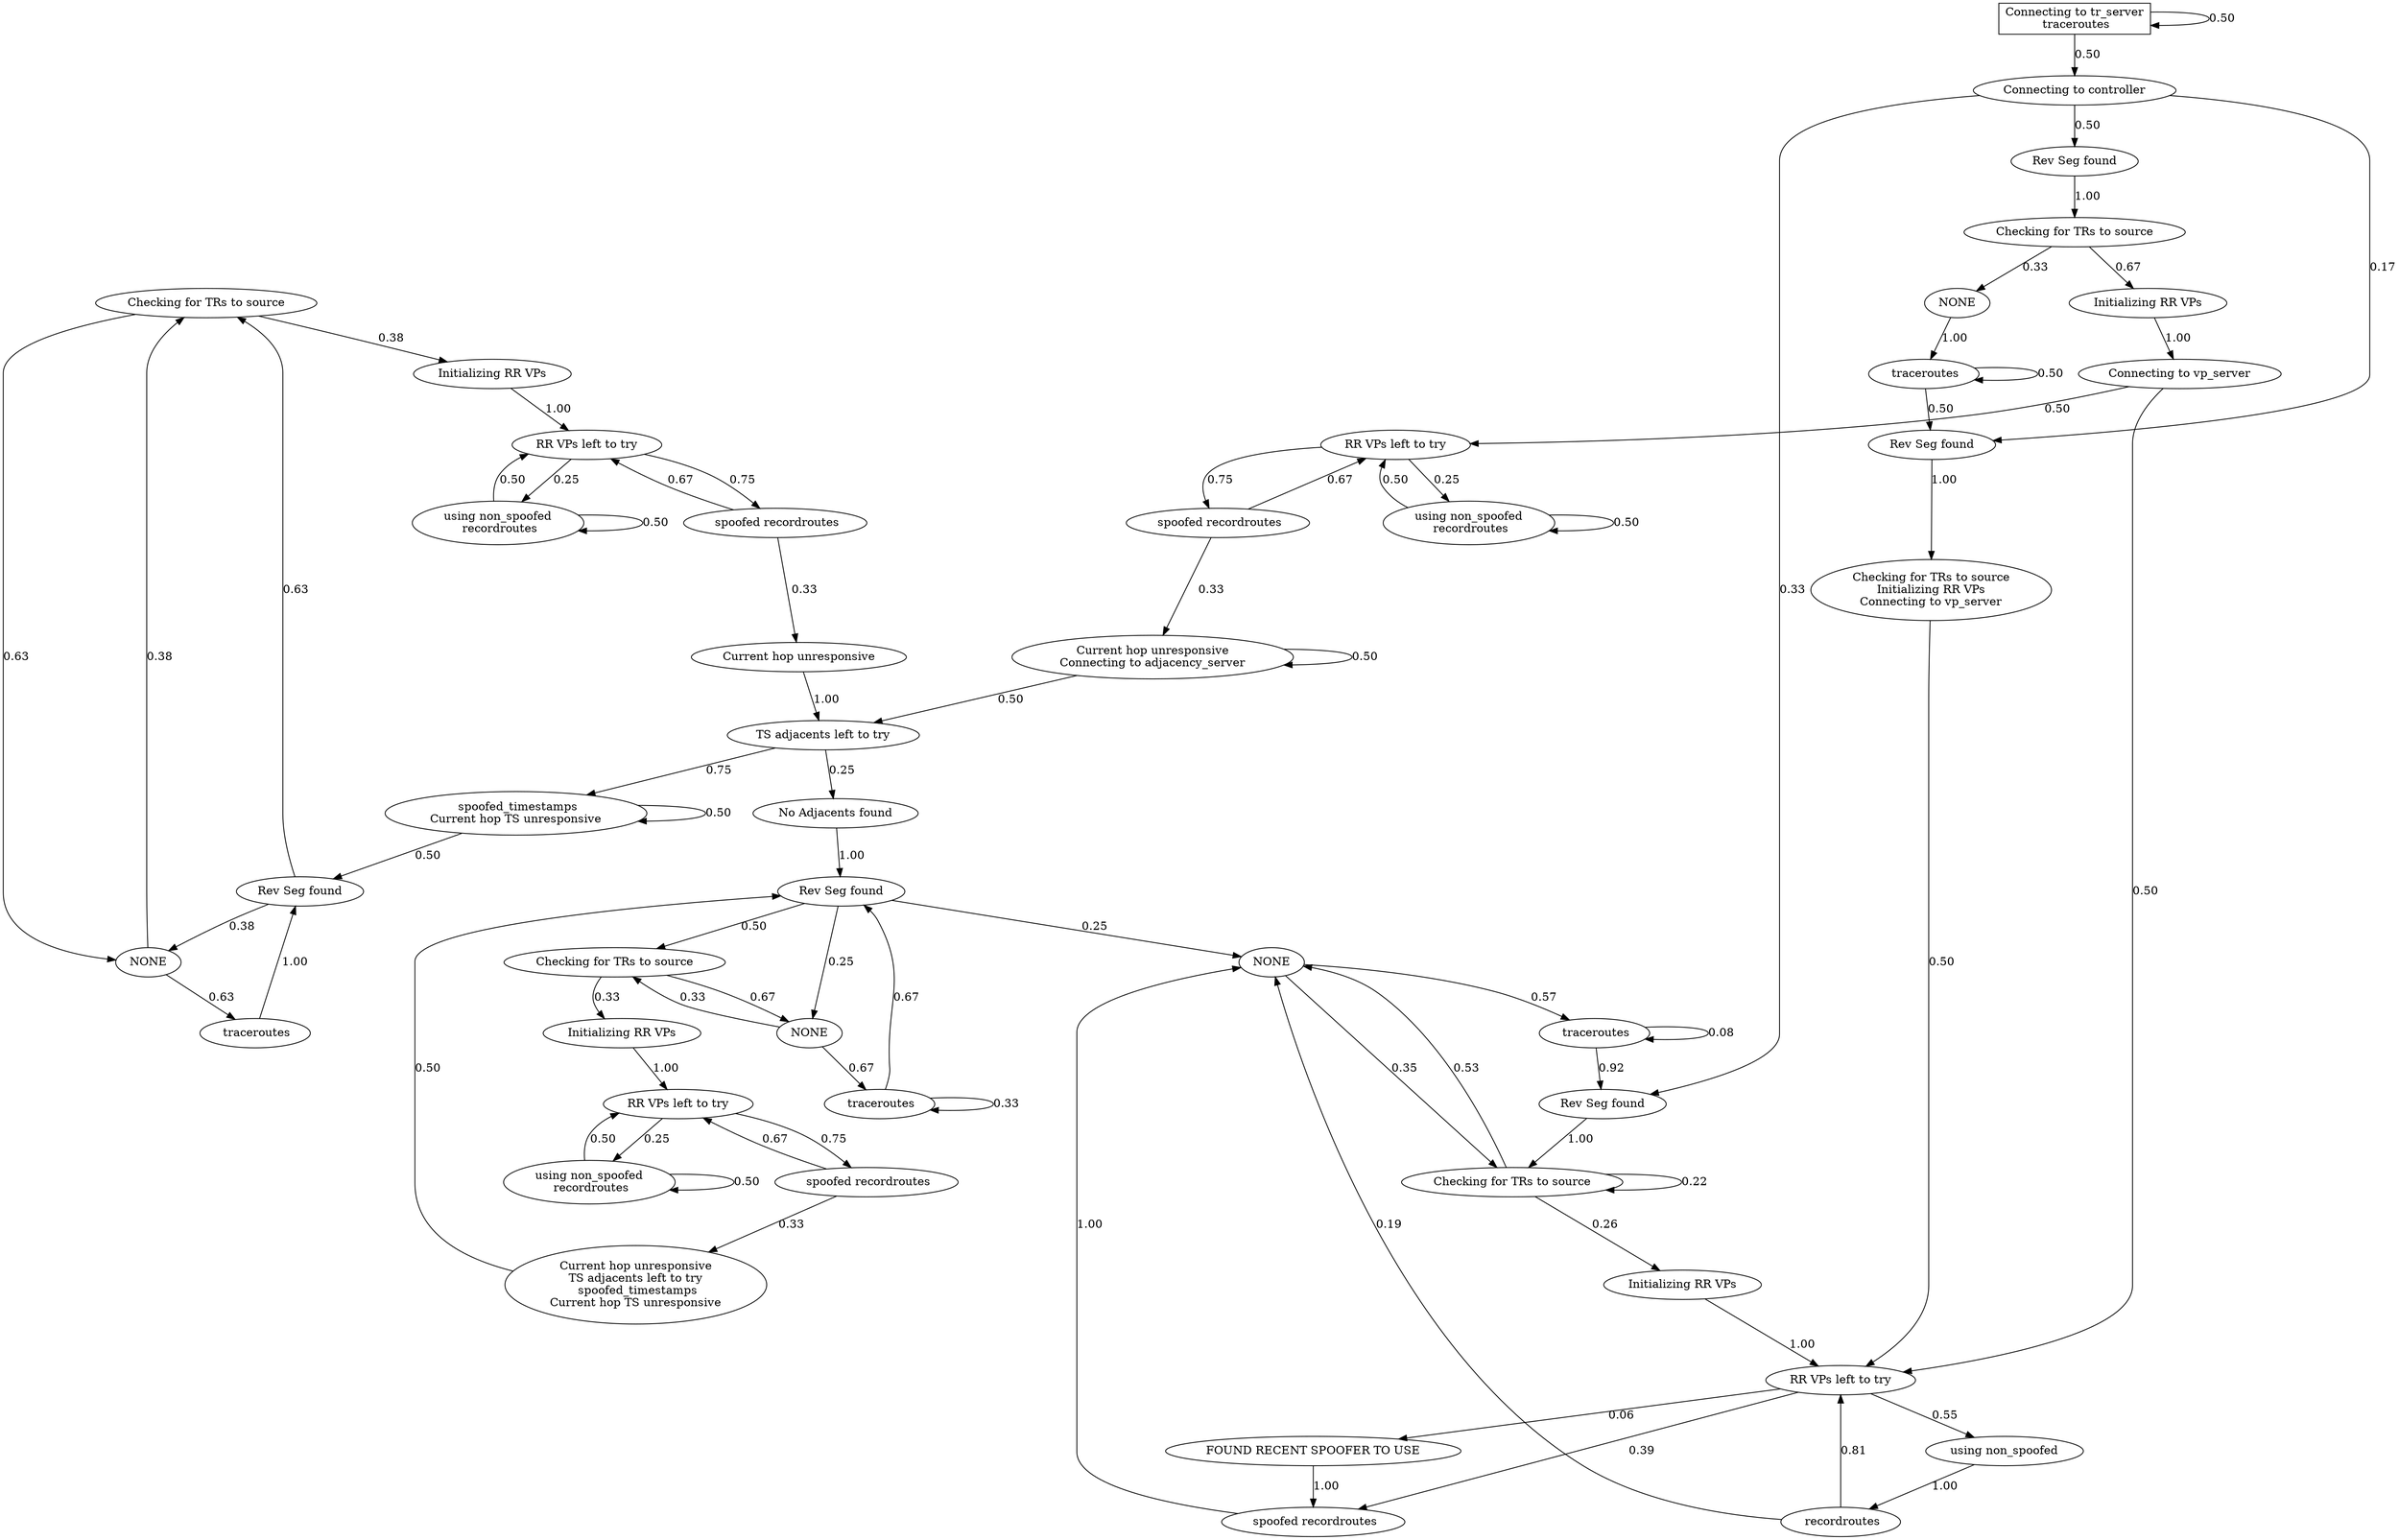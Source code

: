 digraph {
  nodesep=1;
  2008142787 [label="Checking for TRs to source"];
2008142787->1914512637 [label="0.38"];
2008142787->848732653 [label="0.63"];
  568316589 [label="Checking for TRs to source"];
568316589->1153650079 [label="0.26"];
568316589->568316589 [label="0.22"];
568316589->1687080894 [label="0.53"];
  848732653 [label="NONE"];
848732653->2008142787 [label="0.38"];
848732653->1466407058 [label="0.63"];
  1694539995 [label=" spoofed recordroutes"];
1694539995->1687080894 [label="1.00"];
  33200330 [label="RR VPs left to try"];
33200330->2009671638 [label="0.55"];
33200330->1381090834 [label="0.06"];
33200330->1694539995 [label="0.39"];
  1587231993 [label=" traceroutes"];
1587231993->1587231993 [label="0.08"];
1587231993->1613593991 [label="0.92"];
  1687080894 [label="NONE"];
1687080894->568316589 [label="0.35"];
1687080894->1587231993 [label="0.57"];
  1115139247 [label="Checking for TRs to source"];
1115139247->928419850 [label="0.33"];
1115139247->1820284624 [label="0.67"];
  294313566 [label="RR VPs left to try"];
294313566->666473118 [label="0.75"];
294313566->924238054 [label="0.25"];
  666473118 [label=" spoofed recordroutes"];
666473118->849913997 [label="0.33"];
666473118->294313566 [label="0.67"];
  2127967476 [label=" traceroutes"];
2127967476->2127967476 [label="0.33"];
2127967476->211318128 [label="0.67"];
  547070556 [label="Rev Seg found"];
547070556->2008142787 [label="0.63"];
547070556->848732653 [label="0.38"];
  1866010833 [label="RR VPs left to try"];
1866010833->544323758 [label="0.75"];
1866010833->919754827 [label="0.25"];
  1914512637 [label="Initializing RR VPs\n"];
1914512637->294313566 [label="1.00"];
  1613593991 [label="Rev Seg found"];
1613593991->568316589 [label="1.00"];
  1014280992 [label=" recordroutes"];
1014280992->33200330 [label="0.81"];
1014280992->1687080894 [label="0.19"];
  849913997 [label="Current hop unresponsive\n"];
849913997->1441556635 [label="1.00"];
  1726973949 [label="Current hop unresponsive\nTS adjacents left to try\n spoofed_timestamps\nCurrent hop TS unresponsive\n"];
1726973949->211318128 [label="0.50"];
  1441556635 [label="TS adjacents left to try"];
1441556635->1240344718 [label="0.75"];
1441556635->336239848 [label="0.25"];
  498162565 [label="Connecting to tr_server\n traceroutes\n",shape=box];
498162565->330326081 [label="0.50"];
498162565->498162565 [label="0.50"];
  1191615343 [label=" spoofed recordroutes"];
1191615343->1726973949 [label="0.33"];
1191615343->796770447 [label="0.67"];
  211318128 [label="Rev Seg found"];
211318128->1595986250 [label="0.50"];
211318128->481100505 [label="0.25"];
211318128->1687080894 [label="0.25"];
  1595986250 [label="Checking for TRs to source"];
1595986250->481100505 [label="0.67"];
1595986250->471640406 [label="0.33"];
  796770447 [label="RR VPs left to try"];
796770447->1590811382 [label="0.25"];
796770447->1191615343 [label="0.75"];
  924238054 [label="using non_spoofed\n recordroutes\n"];
924238054->294313566 [label="0.50"];
924238054->924238054 [label="0.50"];
  1240344718 [label=" spoofed_timestamps\nCurrent hop TS unresponsive\n"];
1240344718->1240344718 [label="0.50"];
1240344718->547070556 [label="0.50"];
  481100505 [label="NONE"];
481100505->2127967476 [label="0.67"];
481100505->1595986250 [label="0.33"];
  595492124 [label="Rev Seg found\n"];
595492124->1115139247 [label="1.00"];
  1466407058 [label=" traceroutes\n"];
1466407058->547070556 [label="1.00"];
  919754827 [label="using non_spoofed\n recordroutes\n"];
919754827->1866010833 [label="0.50"];
919754827->919754827 [label="0.50"];
  544323758 [label=" spoofed recordroutes"];
544323758->1866010833 [label="0.67"];
544323758->732086283 [label="0.33"];
  471640406 [label="Initializing RR VPs\n"];
471640406->796770447 [label="1.00"];
  1590811382 [label="using non_spoofed\n recordroutes\n"];
1590811382->796770447 [label="0.50"];
1590811382->1590811382 [label="0.50"];
  1354828399 [label=" traceroutes"];
1354828399->1354828399 [label="0.50"];
1354828399->1534851943 [label="0.50"];
  2009671638 [label="using non_spoofed\n"];
2009671638->1014280992 [label="1.00"];
  336239848 [label="No Adjacents found\n"];
336239848->211318128 [label="1.00"];
  1534851943 [label="Rev Seg found"];
1534851943->1162333048 [label="1.00"];
  330326081 [label="Connecting to controller"];
330326081->1534851943 [label="0.17"];
330326081->1613593991 [label="0.33"];
330326081->595492124 [label="0.50"];
  1381090834 [label="FOUND RECENT SPOOFER TO USE\n"];
1381090834->1694539995 [label="1.00"];
  1153650079 [label="Initializing RR VPs\n"];
1153650079->33200330 [label="1.00"];
  1820284624 [label="Initializing RR VPs\n"];
1820284624->130438955 [label="1.00"];
  928419850 [label="NONE\n"];
928419850->1354828399 [label="1.00"];
  1162333048 [label="Checking for TRs to source\nInitializing RR VPs\nConnecting to vp_server\n"];
1162333048->33200330 [label="0.50"];
  130438955 [label="Connecting to vp_server"];
130438955->33200330 [label="0.50"];
130438955->1866010833 [label="0.50"];
  732086283 [label="Current hop unresponsive\nConnecting to adjacency_server\n"];
732086283->732086283 [label="0.50"];
732086283->1441556635 [label="0.50"];
} // digraph
